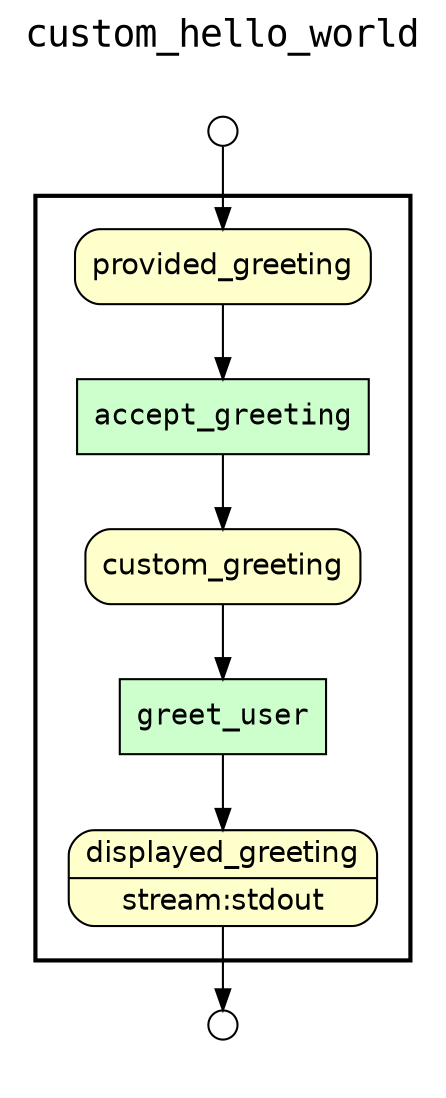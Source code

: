 digraph Workflow {
rankdir=TB
fontname=Courier; fontsize=18; labelloc=t
label=custom_hello_world
subgraph cluster_workflow_box_outer { label=""; color=black; penwidth=2
subgraph cluster_workflow_box_inner { label=""; color=white
node[shape=box style=filled fillcolor="#CCFFCC" peripheries=1 fontname=Courier]
accept_greeting
greet_user
node[shape=box style="rounded,filled" fillcolor="#FFFFCC" peripheries=1 fontname=Helvetica]
displayed_greeting [shape=record rankdir=LR label="{<f0> displayed_greeting |<f1> stream\:stdout}"];
provided_greeting
custom_greeting
node[shape=box style="rounded,filled" fillcolor="#FCFCFC" peripheries=1 fontname=Helvetica]
accept_greeting -> custom_greeting
provided_greeting -> accept_greeting
greet_user -> displayed_greeting
custom_greeting -> greet_user
}}
subgraph cluster_input_ports_group_outer { label=""; color=white
subgraph cluster_input_ports_group_inner { label=""; color=white
node[shape=circle style="rounded,filled" fillcolor="#FFFFFF" peripheries=1 fontname=Helvetica width=0.2]
provided_greeting_input_port [label=""]
}}
subgraph cluster_output_ports_group_outer { label=""; color=white
subgraph cluster_output_ports_group_inner { label=""; color=white
node[shape=circle style="rounded,filled" fillcolor="#FFFFFF" peripheries=1 fontname=Helvetica width=0.2]
displayed_greeting_output_port [label=""]
}}
provided_greeting_input_port -> provided_greeting
displayed_greeting -> displayed_greeting_output_port
}
